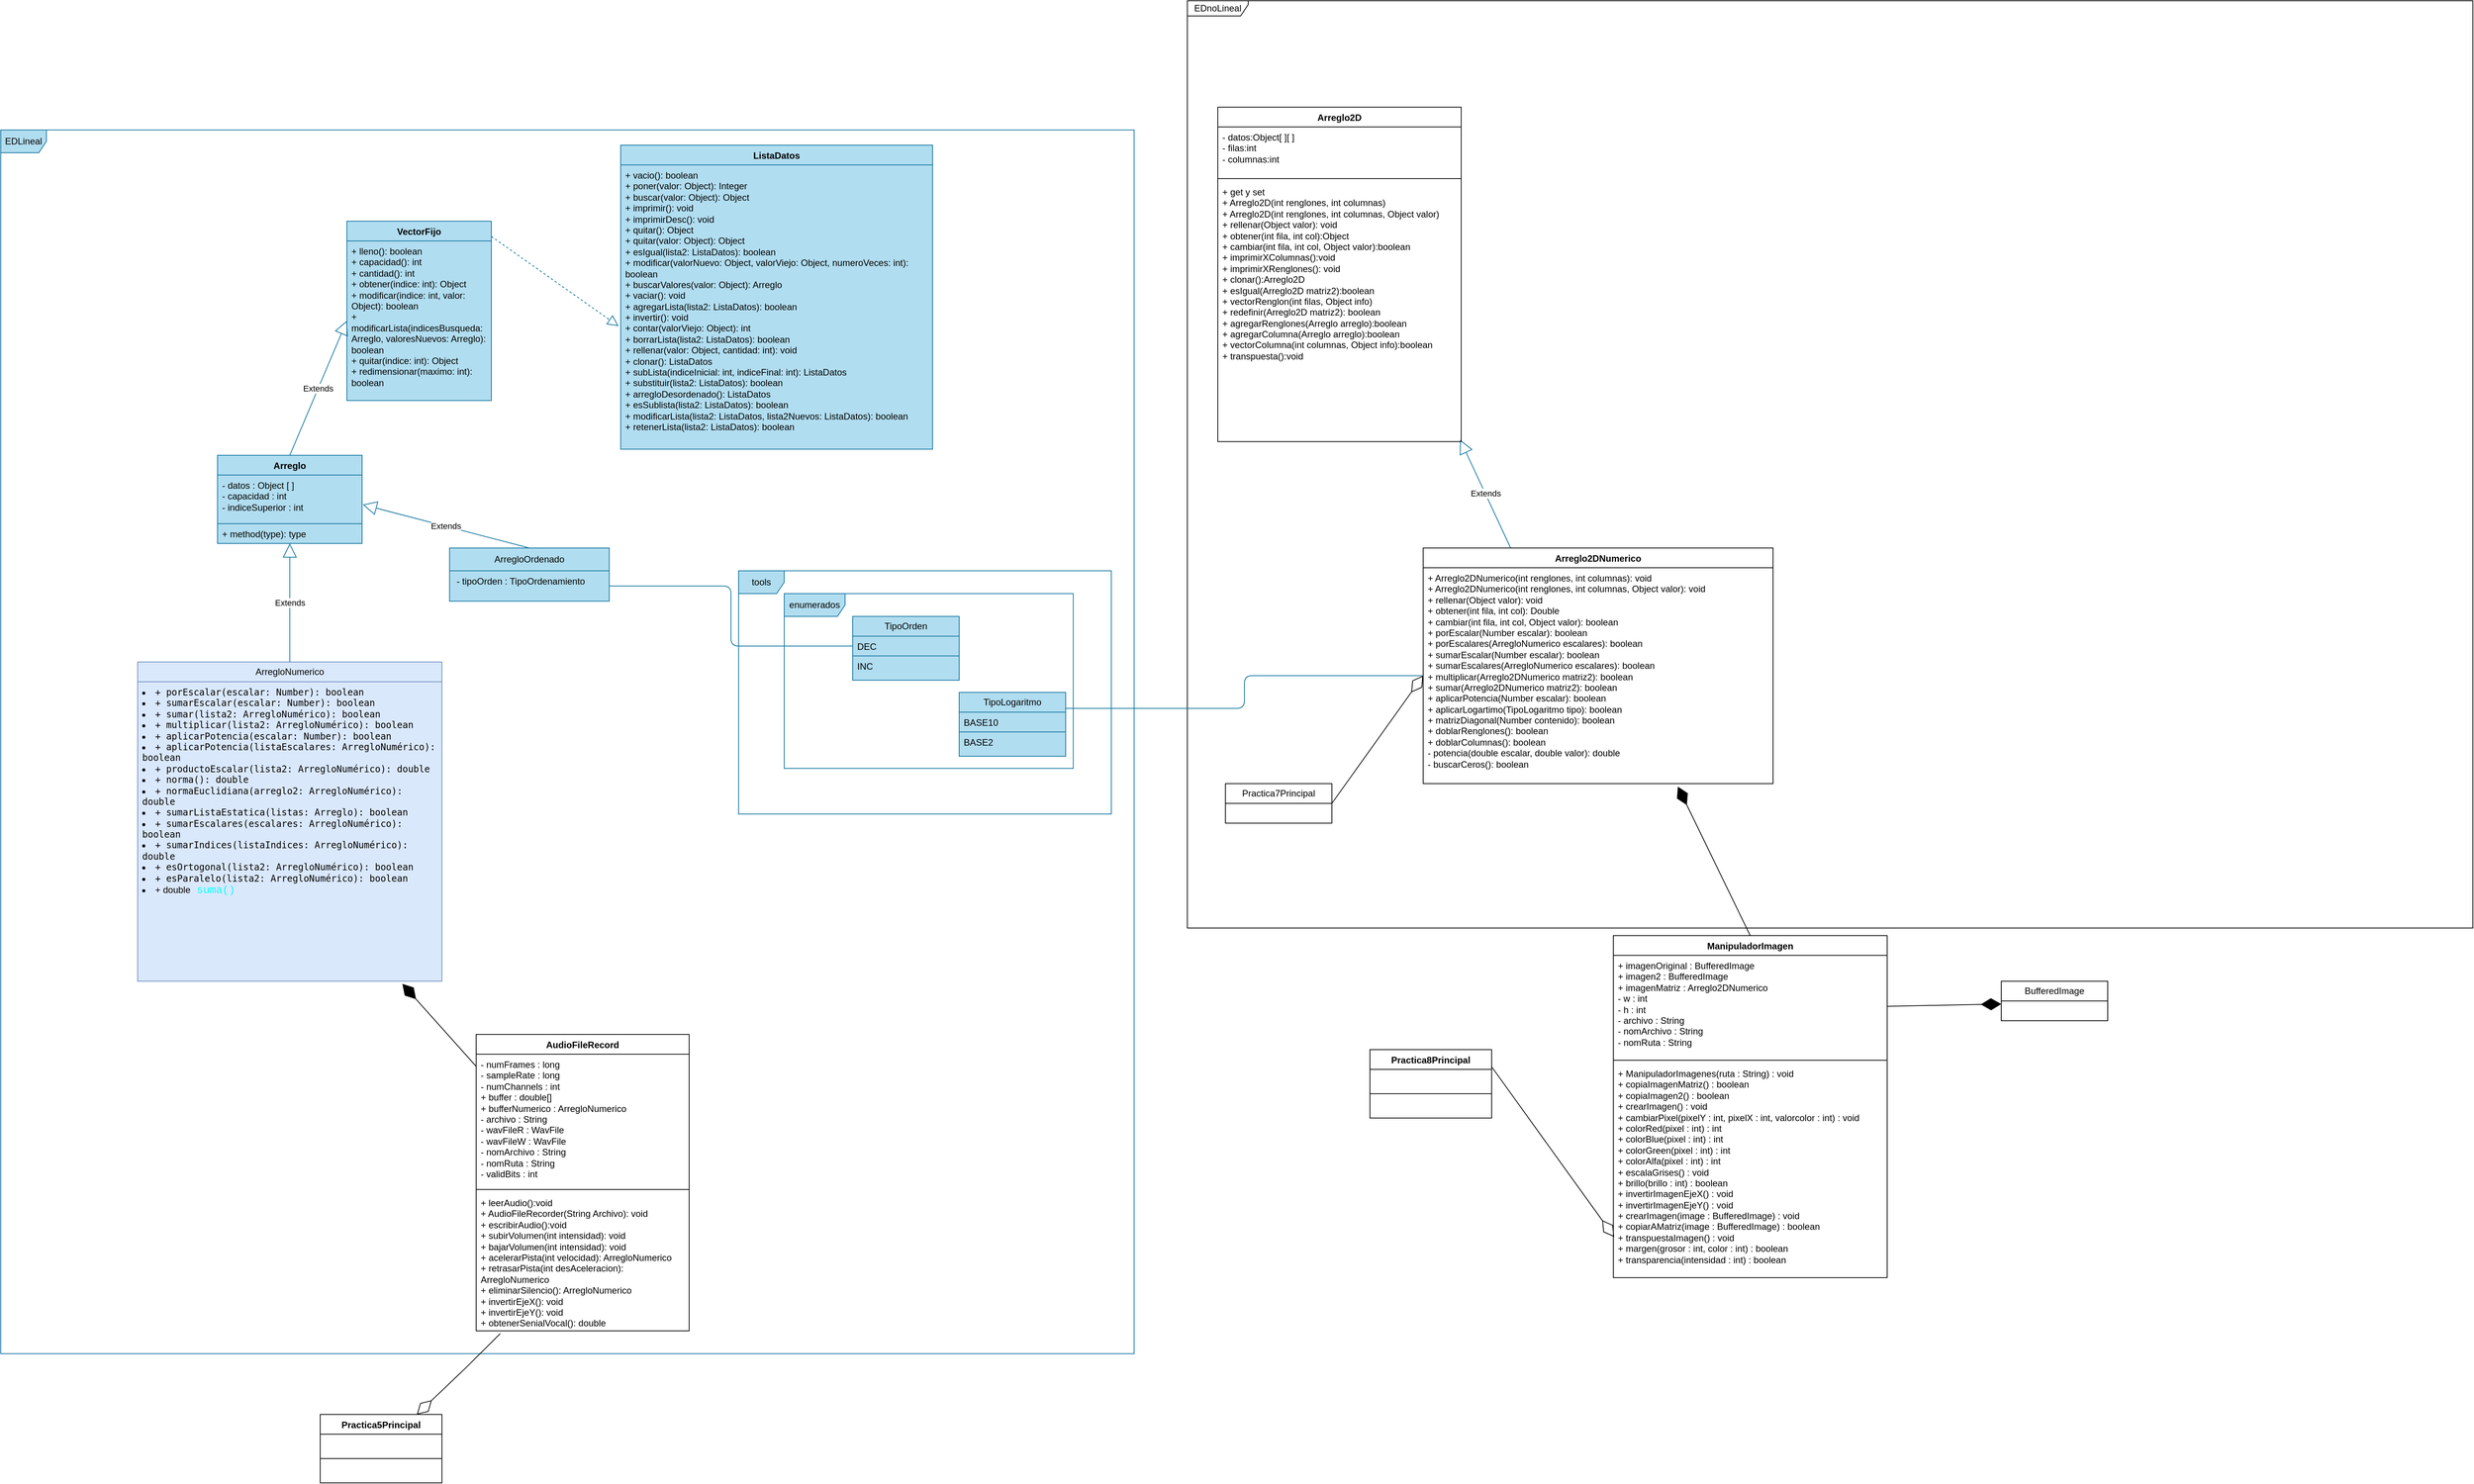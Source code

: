 <mxfile>
    <diagram id="Ew8yXwdpUrjKyERuwxty" name="Page-1">
        <mxGraphModel dx="1654" dy="2131" grid="1" gridSize="10" guides="1" tooltips="1" connect="1" arrows="1" fold="1" page="1" pageScale="1" pageWidth="850" pageHeight="1100" math="0" shadow="0">
            <root>
                <mxCell id="0"/>
                <mxCell id="1" parent="0"/>
                <mxCell id="2" value="ListaDatos" style="swimlane;fontStyle=1;align=center;verticalAlign=top;childLayout=stackLayout;horizontal=1;startSize=26;horizontalStack=0;resizeParent=1;resizeParentMax=0;resizeLast=0;collapsible=1;marginBottom=0;whiteSpace=wrap;html=1;fillColor=#b1ddf0;strokeColor=#10739e;" parent="1" vertex="1">
                    <mxGeometry x="865" y="60" width="410" height="400" as="geometry"/>
                </mxCell>
                <mxCell id="5" value="&lt;div&gt;&lt;font&gt;+ vacio(): boolean&lt;/font&gt;&lt;/div&gt;&lt;div&gt;&lt;font&gt;+ poner(valor: Object): Integer&lt;/font&gt;&lt;/div&gt;&lt;div&gt;&lt;font&gt;+ buscar(valor: Object): Object&lt;/font&gt;&lt;/div&gt;&lt;div&gt;&lt;font&gt;+ imprimir(): void&lt;/font&gt;&lt;/div&gt;&lt;div&gt;&lt;font&gt;+ imprimirDesc(): void&lt;/font&gt;&lt;/div&gt;&lt;div&gt;&lt;font&gt;+ quitar(): Object&lt;/font&gt;&lt;/div&gt;&lt;div&gt;&lt;font&gt;+ quitar(valor: Object): Object&lt;/font&gt;&lt;/div&gt;&lt;div&gt;&lt;font&gt;+ esIgual(lista2: ListaDatos): boolean&lt;/font&gt;&lt;/div&gt;&lt;div&gt;&lt;font&gt;+ modificar(valorNuevo: Object, valorViejo: Object, numeroVeces: int): boolean&lt;/font&gt;&lt;/div&gt;&lt;div&gt;&lt;font&gt;+ buscarValores(valor: Object): Arreglo&lt;/font&gt;&lt;/div&gt;&lt;div&gt;&lt;font&gt;+ vaciar(): void&lt;/font&gt;&lt;/div&gt;&lt;div&gt;&lt;font&gt;+ agregarLista(lista2: ListaDatos): boolean&lt;/font&gt;&lt;/div&gt;&lt;div&gt;&lt;font&gt;+ invertir(): void&lt;/font&gt;&lt;/div&gt;&lt;div&gt;&lt;font&gt;+ contar(valorViejo: Object): int&lt;/font&gt;&lt;/div&gt;&lt;div&gt;&lt;font&gt;+ borrarLista(lista2: ListaDatos): boolean&lt;/font&gt;&lt;/div&gt;&lt;div&gt;&lt;font&gt;+ rellenar(valor: Object, cantidad: int): void&lt;/font&gt;&lt;/div&gt;&lt;div&gt;&lt;font&gt;+ clonar(): ListaDatos&lt;/font&gt;&lt;/div&gt;&lt;div&gt;&lt;font&gt;+ subLista(indiceInicial: int, indiceFinal: int): ListaDatos&lt;/font&gt;&lt;/div&gt;&lt;div&gt;&lt;font&gt;+ substituir(lista2: ListaDatos): boolean&lt;/font&gt;&lt;/div&gt;&lt;div&gt;&lt;font&gt;+ arregloDesordenado(): ListaDatos&lt;/font&gt;&lt;/div&gt;&lt;div&gt;&lt;font&gt;+ esSublista(lista2: ListaDatos): boolean&lt;/font&gt;&lt;/div&gt;&lt;div&gt;&lt;font&gt;+ modificarLista(lista2: ListaDatos, lista2Nuevos: ListaDatos): boolean&lt;/font&gt;&lt;/div&gt;&lt;div&gt;&lt;font&gt;+ retenerLista(lista2: ListaDatos): boolean&lt;/font&gt;&lt;/div&gt;" style="text;strokeColor=#10739e;fillColor=#b1ddf0;align=left;verticalAlign=top;spacingLeft=4;spacingRight=4;overflow=hidden;rotatable=0;points=[[0,0.5],[1,0.5]];portConstraint=eastwest;whiteSpace=wrap;html=1;" parent="2" vertex="1">
                    <mxGeometry y="26" width="410" height="374" as="geometry"/>
                </mxCell>
                <mxCell id="11" value="VectorFijo" style="swimlane;fontStyle=1;align=center;verticalAlign=top;childLayout=stackLayout;horizontal=1;startSize=26;horizontalStack=0;resizeParent=1;resizeParentMax=0;resizeLast=0;collapsible=1;marginBottom=0;whiteSpace=wrap;html=1;fillColor=#b1ddf0;strokeColor=#10739e;" parent="1" vertex="1">
                    <mxGeometry x="505" y="160" width="190" height="236" as="geometry"/>
                </mxCell>
                <mxCell id="14" value="&lt;div&gt;&lt;font&gt;+ lleno(): boolean&lt;/font&gt;&lt;/div&gt;&lt;div&gt;&lt;font&gt;+ capacidad(): int&lt;/font&gt;&lt;/div&gt;&lt;div&gt;&lt;font&gt;+ cantidad(): int&lt;/font&gt;&lt;/div&gt;&lt;div&gt;&lt;font&gt;+ obtener(indice: int): Object&lt;/font&gt;&lt;/div&gt;&lt;div&gt;&lt;font&gt;+ modificar(indice: int, valor: Object): boolean&lt;/font&gt;&lt;/div&gt;&lt;div&gt;&lt;font&gt;+ modificarLista(indicesBusqueda: Arreglo, valoresNuevos: Arreglo): boolean&lt;/font&gt;&lt;/div&gt;&lt;div&gt;&lt;font&gt;+ quitar(indice: int): Object&lt;/font&gt;&lt;/div&gt;&lt;div&gt;&lt;font&gt;+ redimensionar(maximo: int): boolean&lt;/font&gt;&lt;/div&gt;" style="text;strokeColor=#10739e;fillColor=#b1ddf0;align=left;verticalAlign=top;spacingLeft=4;spacingRight=4;overflow=hidden;rotatable=0;points=[[0,0.5],[1,0.5]];portConstraint=eastwest;whiteSpace=wrap;html=1;" parent="11" vertex="1">
                    <mxGeometry y="26" width="190" height="210" as="geometry"/>
                </mxCell>
                <mxCell id="15" value="" style="endArrow=block;dashed=1;endFill=0;endSize=12;html=1;exitX=1;exitY=0.085;exitDx=0;exitDy=0;exitPerimeter=0;entryX=-0.007;entryY=0.567;entryDx=0;entryDy=0;entryPerimeter=0;fillColor=#b1ddf0;strokeColor=#10739e;" parent="1" source="11" target="5" edge="1">
                    <mxGeometry width="160" relative="1" as="geometry">
                        <mxPoint x="65" y="500" as="sourcePoint"/>
                        <mxPoint x="225" y="500" as="targetPoint"/>
                    </mxGeometry>
                </mxCell>
                <mxCell id="16" value="Arreglo" style="swimlane;fontStyle=1;align=center;verticalAlign=top;childLayout=stackLayout;horizontal=1;startSize=26;horizontalStack=0;resizeParent=1;resizeParentMax=0;resizeLast=0;collapsible=1;marginBottom=0;whiteSpace=wrap;html=1;fillColor=#b1ddf0;strokeColor=#10739e;" parent="1" vertex="1">
                    <mxGeometry x="335" y="468" width="190" height="116" as="geometry"/>
                </mxCell>
                <mxCell id="17" value="- datos : &lt;span class=&quot;hljs-keyword&quot;&gt;Object&amp;nbsp;&lt;/span&gt;[ ]&amp;nbsp;&lt;br&gt;- capacidad : &lt;span class=&quot;hljs-type&quot;&gt;int&lt;/span&gt;&amp;nbsp;&lt;br&gt;- indiceSuperior : &lt;span class=&quot;hljs-type&quot;&gt;int&lt;/span&gt;" style="text;strokeColor=#10739e;fillColor=#b1ddf0;align=left;verticalAlign=top;spacingLeft=4;spacingRight=4;overflow=hidden;rotatable=0;points=[[0,0.5],[1,0.5]];portConstraint=eastwest;whiteSpace=wrap;html=1;" parent="16" vertex="1">
                    <mxGeometry y="26" width="190" height="64" as="geometry"/>
                </mxCell>
                <mxCell id="19" value="+ method(type): type" style="text;strokeColor=#10739e;fillColor=#b1ddf0;align=left;verticalAlign=top;spacingLeft=4;spacingRight=4;overflow=hidden;rotatable=0;points=[[0,0.5],[1,0.5]];portConstraint=eastwest;whiteSpace=wrap;html=1;" parent="16" vertex="1">
                    <mxGeometry y="90" width="190" height="26" as="geometry"/>
                </mxCell>
                <mxCell id="20" value="Extends" style="endArrow=block;endSize=16;endFill=0;html=1;exitX=0.5;exitY=0;exitDx=0;exitDy=0;entryX=0;entryY=0.5;entryDx=0;entryDy=0;fillColor=#b1ddf0;strokeColor=#10739e;" parent="1" source="16" target="14" edge="1">
                    <mxGeometry width="160" relative="1" as="geometry">
                        <mxPoint x="345" y="500" as="sourcePoint"/>
                        <mxPoint x="505" y="500" as="targetPoint"/>
                    </mxGeometry>
                </mxCell>
                <mxCell id="21" value="ArregloOrdenado" style="swimlane;fontStyle=0;childLayout=stackLayout;horizontal=1;startSize=30;fillColor=#b1ddf0;horizontalStack=0;resizeParent=1;resizeParentMax=0;resizeLast=0;collapsible=1;marginBottom=0;whiteSpace=wrap;html=1;strokeColor=#10739e;" parent="1" vertex="1">
                    <mxGeometry x="640" y="590" width="210" height="70" as="geometry"/>
                </mxCell>
                <mxCell id="22" value="&amp;nbsp;- tipoOrden : TipoOrdenamiento" style="text;strokeColor=#10739e;fillColor=#b1ddf0;align=left;verticalAlign=top;spacingLeft=4;spacingRight=4;overflow=hidden;rotatable=0;points=[[0,0.5],[1,0.5]];portConstraint=eastwest;whiteSpace=wrap;html=1;" parent="21" vertex="1">
                    <mxGeometry y="30" width="210" height="40" as="geometry"/>
                </mxCell>
                <mxCell id="25" value="Extends" style="endArrow=block;endSize=16;endFill=0;html=1;entryX=1.005;entryY=0.609;entryDx=0;entryDy=0;entryPerimeter=0;exitX=0.5;exitY=0;exitDx=0;exitDy=0;fillColor=#b1ddf0;strokeColor=#10739e;" parent="1" source="21" target="17" edge="1">
                    <mxGeometry x="0.003" width="160" relative="1" as="geometry">
                        <mxPoint x="600" y="820" as="sourcePoint"/>
                        <mxPoint x="760" y="820" as="targetPoint"/>
                        <mxPoint as="offset"/>
                    </mxGeometry>
                </mxCell>
                <mxCell id="26" value="EDLineal" style="shape=umlFrame;whiteSpace=wrap;html=1;pointerEvents=0;fillColor=#b1ddf0;strokeColor=#10739e;" parent="1" vertex="1">
                    <mxGeometry x="50" y="40" width="1490" height="1610" as="geometry"/>
                </mxCell>
                <mxCell id="28" value="TipoOrden" style="swimlane;fontStyle=0;childLayout=stackLayout;horizontal=1;startSize=26;fillColor=#b1ddf0;horizontalStack=0;resizeParent=1;resizeParentMax=0;resizeLast=0;collapsible=1;marginBottom=0;whiteSpace=wrap;html=1;strokeColor=#10739e;" parent="1" vertex="1">
                    <mxGeometry x="1170" y="680" width="140" height="84" as="geometry"/>
                </mxCell>
                <mxCell id="29" value="DEC" style="text;strokeColor=#10739e;fillColor=#b1ddf0;align=left;verticalAlign=top;spacingLeft=4;spacingRight=4;overflow=hidden;rotatable=0;points=[[0,0.5],[1,0.5]];portConstraint=eastwest;whiteSpace=wrap;html=1;" parent="28" vertex="1">
                    <mxGeometry y="26" width="140" height="26" as="geometry"/>
                </mxCell>
                <mxCell id="31" value="INC" style="text;strokeColor=#10739e;fillColor=#b1ddf0;align=left;verticalAlign=top;spacingLeft=4;spacingRight=4;overflow=hidden;rotatable=0;points=[[0,0.5],[1,0.5]];portConstraint=eastwest;whiteSpace=wrap;html=1;" parent="28" vertex="1">
                    <mxGeometry y="52" width="140" height="32" as="geometry"/>
                </mxCell>
                <mxCell id="32" value="enumerados" style="shape=umlFrame;whiteSpace=wrap;html=1;pointerEvents=0;width=80;height=30;fillColor=#b1ddf0;strokeColor=#10739e;" parent="1" vertex="1">
                    <mxGeometry x="1080" y="650" width="380" height="230" as="geometry"/>
                </mxCell>
                <mxCell id="33" value="tools" style="shape=umlFrame;whiteSpace=wrap;html=1;pointerEvents=0;fillColor=#b1ddf0;strokeColor=#10739e;" parent="1" vertex="1">
                    <mxGeometry x="1020" y="620" width="490" height="320" as="geometry"/>
                </mxCell>
                <mxCell id="34" value="" style="endArrow=none;html=1;edgeStyle=orthogonalEdgeStyle;entryX=0;entryY=0.5;entryDx=0;entryDy=0;exitX=1;exitY=0.5;exitDx=0;exitDy=0;fillColor=#b1ddf0;strokeColor=#10739e;" parent="1" source="22" target="29" edge="1">
                    <mxGeometry relative="1" as="geometry">
                        <mxPoint x="950" y="910" as="sourcePoint"/>
                        <mxPoint x="1110" y="910" as="targetPoint"/>
                    </mxGeometry>
                </mxCell>
                <mxCell id="35" value="ArregloNumerico" style="swimlane;fontStyle=0;childLayout=stackLayout;horizontal=1;startSize=26;fillColor=#dae8fc;horizontalStack=0;resizeParent=1;resizeParentMax=0;resizeLast=0;collapsible=1;marginBottom=0;whiteSpace=wrap;html=1;strokeColor=#6c8ebf;" parent="1" vertex="1">
                    <mxGeometry x="230" y="740" width="400" height="420" as="geometry"/>
                </mxCell>
                <mxCell id="36" value="&lt;li data-sourcepos=&quot;8:5-8:46&quot;&gt;&lt;code&gt;+ porEscalar(escalar: Number): boolean&lt;/code&gt;&lt;/li&gt;&lt;li data-sourcepos=&quot;9:5-9:48&quot;&gt;&lt;code&gt;+ sumarEscalar(escalar: Number): boolean&lt;/code&gt;&lt;/li&gt;&lt;li data-sourcepos=&quot;10:5-10:49&quot;&gt;&lt;code&gt;+ sumar(lista2: ArregloNumérico): boolean&lt;/code&gt;&lt;/li&gt;&lt;li data-sourcepos=&quot;11:5-11:55&quot;&gt;&lt;code&gt;+ multiplicar(lista2: ArregloNumérico): boolean&lt;/code&gt;&lt;/li&gt;&lt;li data-sourcepos=&quot;12:5-12:51&quot;&gt;&lt;code&gt;+ aplicarPotencia(escalar: Number): boolean&lt;/code&gt;&lt;/li&gt;&lt;li data-sourcepos=&quot;13:5-13:67&quot;&gt;&lt;code&gt;+ aplicarPotencia(listaEscalares: ArregloNumérico): boolean&lt;/code&gt;&lt;/li&gt;&lt;li data-sourcepos=&quot;14:5-14:58&quot;&gt;&lt;code&gt;+ productoEscalar(lista2: ArregloNumérico): double&lt;/code&gt;&lt;/li&gt;&lt;li data-sourcepos=&quot;15:5-15:25&quot;&gt;&lt;code&gt;+ norma(): double&lt;/code&gt;&lt;/li&gt;&lt;li data-sourcepos=&quot;16:5-16:60&quot;&gt;&lt;code&gt;+ normaEuclidiana(arreglo2: ArregloNumérico): double&lt;/code&gt;&lt;/li&gt;&lt;li data-sourcepos=&quot;17:5-17:54&quot;&gt;&lt;code&gt;+ sumarListaEstatica(listas: Arreglo): boolean&lt;/code&gt;&lt;/li&gt;&lt;li data-sourcepos=&quot;18:5-18:61&quot;&gt;&lt;code&gt;+ sumarEscalares(escalares: ArregloNumérico): boolean&lt;/code&gt;&lt;/li&gt;&lt;li data-sourcepos=&quot;19:5-19:61&quot;&gt;&lt;code&gt;+ sumarIndices(listaIndices: ArregloNumérico): double&lt;/code&gt;&lt;/li&gt;&lt;li data-sourcepos=&quot;20:5-20:55&quot;&gt;&lt;code&gt;+ esOrtogonal(lista2: ArregloNumérico): boolean&lt;/code&gt;&lt;/li&gt;&lt;li data-sourcepos=&quot;21:5-22:0&quot;&gt;&lt;code&gt;+ esParalelo(lista2: ArregloNumérico): boolean&lt;/code&gt;&lt;/li&gt;&lt;li data-sourcepos=&quot;21:5-22:0&quot;&gt;&lt;span style=&quot;background-color: rgba(255, 255, 255, 0.1);&quot;&gt;+&amp;nbsp;&lt;/span&gt;double&lt;font face=&quot;Consolas, Courier New, monospace&quot; color=&quot;#00ffff&quot;&gt;&lt;span style=&quot;font-size: 14px; white-space: pre;&quot;&gt;&amp;nbsp;suma()&lt;/span&gt;&lt;/font&gt;&lt;/li&gt;" style="text;strokeColor=#6c8ebf;fillColor=#dae8fc;align=left;verticalAlign=top;spacingLeft=4;spacingRight=4;overflow=hidden;rotatable=0;points=[[0,0.5],[1,0.5]];portConstraint=eastwest;whiteSpace=wrap;html=1;" parent="35" vertex="1">
                    <mxGeometry y="26" width="400" height="394" as="geometry"/>
                </mxCell>
                <mxCell id="39" value="Extends" style="endArrow=block;endSize=16;endFill=0;html=1;fillColor=#b1ddf0;strokeColor=#10739e;entryX=0.996;entryY=0.993;entryDx=0;entryDy=0;exitX=0.25;exitY=0;exitDx=0;exitDy=0;entryPerimeter=0;" parent="1" source="65" target="63" edge="1">
                    <mxGeometry x="0.003" width="160" relative="1" as="geometry">
                        <mxPoint x="1850.005" y="564" as="sourcePoint"/>
                        <mxPoint x="1908.24" y="370" as="targetPoint"/>
                        <mxPoint as="offset"/>
                        <Array as="points"/>
                    </mxGeometry>
                </mxCell>
                <mxCell id="44" value="AudioFileRecord" style="swimlane;fontStyle=1;align=center;verticalAlign=top;childLayout=stackLayout;horizontal=1;startSize=26;horizontalStack=0;resizeParent=1;resizeParentMax=0;resizeLast=0;collapsible=1;marginBottom=0;whiteSpace=wrap;html=1;" parent="1" vertex="1">
                    <mxGeometry x="675" y="1230" width="280" height="390" as="geometry"/>
                </mxCell>
                <mxCell id="45" value="&lt;div&gt;- numFrames : long&lt;/div&gt;&lt;div&gt;- sampleRate : long&lt;/div&gt;&lt;div&gt;- numChannels : int&lt;/div&gt;&lt;div&gt;+ buffer : double[]&lt;/div&gt;&lt;div&gt;+ bufferNumerico : ArregloNumerico&lt;/div&gt;&lt;div&gt;- archivo : String&lt;/div&gt;&lt;div&gt;- wavFileR : WavFile&lt;/div&gt;&lt;div&gt;- wavFileW : WavFile&lt;/div&gt;&lt;div&gt;- nomArchivo : String&lt;/div&gt;&lt;div&gt;- nomRuta : String&lt;/div&gt;&lt;div&gt;- validBits : int&lt;/div&gt;&lt;div&gt;&lt;br style=&quot;color: rgb(63, 63, 63);&quot;&gt;&lt;/div&gt;" style="text;strokeColor=none;fillColor=none;align=left;verticalAlign=top;spacingLeft=4;spacingRight=4;overflow=hidden;rotatable=0;points=[[0,0.5],[1,0.5]];portConstraint=eastwest;whiteSpace=wrap;html=1;" parent="44" vertex="1">
                    <mxGeometry y="26" width="280" height="174" as="geometry"/>
                </mxCell>
                <mxCell id="46" value="" style="line;strokeWidth=1;fillColor=none;align=left;verticalAlign=middle;spacingTop=-1;spacingLeft=3;spacingRight=3;rotatable=0;labelPosition=right;points=[];portConstraint=eastwest;strokeColor=inherit;" parent="44" vertex="1">
                    <mxGeometry y="200" width="280" height="8" as="geometry"/>
                </mxCell>
                <mxCell id="47" value="&lt;div&gt;&lt;font&gt;+ leerAudio():void&lt;/font&gt;&lt;/div&gt;&lt;div&gt;&lt;font&gt;+ AudioFileRecorder(String Archivo): void&lt;/font&gt;&lt;/div&gt;&lt;div&gt;&lt;font&gt;+ escribirAudio():void&lt;/font&gt;&lt;/div&gt;&lt;div&gt;&lt;font&gt;+ subirVolumen(int intensidad): void&lt;/font&gt;&lt;/div&gt;&lt;div&gt;&lt;font&gt;+ bajarVolumen(int intensidad): void&lt;/font&gt;&lt;/div&gt;&lt;div&gt;&lt;font&gt;+ acelerarPista(int velocidad): ArregloNumerico&lt;/font&gt;&lt;/div&gt;&lt;div&gt;&lt;font&gt;+ retrasarPista(int desAceleracion): ArregloNumerico&lt;/font&gt;&lt;/div&gt;&lt;div&gt;&lt;font&gt;+ eliminarSilencio(): ArregloNumerico&lt;/font&gt;&lt;/div&gt;&lt;div&gt;&lt;font&gt;+ invertirEjeX(): void&lt;/font&gt;&lt;/div&gt;&lt;div&gt;&lt;font&gt;+ invertirEjeY(): void&lt;/font&gt;&lt;/div&gt;&lt;div&gt;&lt;font&gt;+ obtenerSenialVocal(): double&lt;/font&gt;&lt;/div&gt;" style="text;strokeColor=none;fillColor=none;align=left;verticalAlign=top;spacingLeft=4;spacingRight=4;overflow=hidden;rotatable=0;points=[[0,0.5],[1,0.5]];portConstraint=eastwest;whiteSpace=wrap;html=1;" parent="44" vertex="1">
                    <mxGeometry y="208" width="280" height="182" as="geometry"/>
                </mxCell>
                <mxCell id="48" value="" style="endArrow=diamondThin;endFill=1;endSize=24;html=1;entryX=0.87;entryY=1.009;entryDx=0;entryDy=0;entryPerimeter=0;exitX=0;exitY=0.092;exitDx=0;exitDy=0;exitPerimeter=0;" parent="1" source="45" target="36" edge="1">
                    <mxGeometry width="160" relative="1" as="geometry">
                        <mxPoint x="650" y="1140" as="sourcePoint"/>
                        <mxPoint x="810" y="1140" as="targetPoint"/>
                    </mxGeometry>
                </mxCell>
                <mxCell id="53" value="Practica5Principal" style="swimlane;fontStyle=1;align=center;verticalAlign=top;childLayout=stackLayout;horizontal=1;startSize=26;horizontalStack=0;resizeParent=1;resizeParentMax=0;resizeLast=0;collapsible=1;marginBottom=0;whiteSpace=wrap;html=1;" parent="1" vertex="1">
                    <mxGeometry x="470" y="1730" width="160" height="90" as="geometry"/>
                </mxCell>
                <mxCell id="55" value="" style="line;strokeWidth=1;fillColor=none;align=left;verticalAlign=middle;spacingTop=-1;spacingLeft=3;spacingRight=3;rotatable=0;labelPosition=right;points=[];portConstraint=eastwest;strokeColor=inherit;" parent="53" vertex="1">
                    <mxGeometry y="26" width="160" height="64" as="geometry"/>
                </mxCell>
                <mxCell id="59" value="" style="endArrow=diamondThin;endFill=0;endSize=24;html=1;exitX=0.113;exitY=1.02;exitDx=0;exitDy=0;exitPerimeter=0;" parent="1" source="47" target="53" edge="1">
                    <mxGeometry width="160" relative="1" as="geometry">
                        <mxPoint x="650" y="1560" as="sourcePoint"/>
                        <mxPoint x="810" y="1560" as="targetPoint"/>
                        <Array as="points">
                            <mxPoint x="660" y="1670"/>
                        </Array>
                    </mxGeometry>
                </mxCell>
                <mxCell id="60" value="Arreglo2D" style="swimlane;fontStyle=1;align=center;verticalAlign=top;childLayout=stackLayout;horizontal=1;startSize=26;horizontalStack=0;resizeParent=1;resizeParentMax=0;resizeLast=0;collapsible=1;marginBottom=0;whiteSpace=wrap;html=1;" parent="1" vertex="1">
                    <mxGeometry x="1650" y="10" width="320" height="440" as="geometry"/>
                </mxCell>
                <mxCell id="61" value="- datos:Object[ ][ ]&lt;div&gt;- filas:int&lt;/div&gt;&lt;div&gt;- columnas:int&lt;/div&gt;" style="text;strokeColor=none;fillColor=none;align=left;verticalAlign=top;spacingLeft=4;spacingRight=4;overflow=hidden;rotatable=0;points=[[0,0.5],[1,0.5]];portConstraint=eastwest;whiteSpace=wrap;html=1;" parent="60" vertex="1">
                    <mxGeometry y="26" width="320" height="64" as="geometry"/>
                </mxCell>
                <mxCell id="62" value="" style="line;strokeWidth=1;fillColor=none;align=left;verticalAlign=middle;spacingTop=-1;spacingLeft=3;spacingRight=3;rotatable=0;labelPosition=right;points=[];portConstraint=eastwest;strokeColor=inherit;" parent="60" vertex="1">
                    <mxGeometry y="90" width="320" height="8" as="geometry"/>
                </mxCell>
                <mxCell id="63" value="+ get y set&lt;br&gt;+ Arreglo2D(int renglones, int columnas)&lt;div&gt;+ Arreglo2D(&lt;span style=&quot;color: rgb(0, 0, 0); background-color: transparent;&quot;&gt;int renglones, int columnas, Object valor&lt;/span&gt;&lt;span style=&quot;background-color: transparent;&quot;&gt;)&lt;/span&gt;&lt;/div&gt;&lt;div&gt;&lt;span style=&quot;background-color: transparent;&quot;&gt;+ rellenar(Object valor): void&lt;/span&gt;&lt;/div&gt;&lt;div&gt;&lt;span style=&quot;background-color: transparent;&quot;&gt;+ obtener(int fila, int col):Object&lt;/span&gt;&lt;/div&gt;&lt;div&gt;&lt;span style=&quot;background-color: transparent;&quot;&gt;+ cambiar(int fila, int col, Object valor):boolean&lt;/span&gt;&lt;/div&gt;&lt;div&gt;&lt;span style=&quot;background-color: transparent;&quot;&gt;+ imprimirXColumnas():void&lt;/span&gt;&lt;/div&gt;&lt;div&gt;&lt;span style=&quot;background-color: transparent;&quot;&gt;+ imprimirXRenglones(): void&lt;/span&gt;&lt;/div&gt;&lt;div&gt;&lt;span style=&quot;background-color: transparent;&quot;&gt;+ clonar():Arreglo2D&lt;/span&gt;&lt;/div&gt;&lt;div&gt;&lt;span style=&quot;background-color: transparent;&quot;&gt;+ esIgual(Arreglo2D matriz2):boolean&lt;/span&gt;&lt;/div&gt;&lt;div&gt;&lt;span style=&quot;background-color: transparent;&quot;&gt;+ vectorRenglon(int filas, Object info)&lt;/span&gt;&lt;/div&gt;&lt;div&gt;&lt;span style=&quot;background-color: transparent;&quot;&gt;+ redefinir(Arreglo2D matriz2): boolean&lt;/span&gt;&lt;/div&gt;&lt;div&gt;&lt;span style=&quot;background-color: transparent;&quot;&gt;+ agregarRenglones(Arreglo arreglo):boolean&lt;/span&gt;&lt;/div&gt;&lt;div&gt;&lt;span style=&quot;background-color: transparent;&quot;&gt;+ agregarColumna(Arreglo arreglo):boolean&lt;/span&gt;&lt;/div&gt;&lt;div&gt;&lt;span style=&quot;background-color: transparent;&quot;&gt;+ vectorColumna(int columnas, Object info):boolean&lt;/span&gt;&lt;/div&gt;&lt;div&gt;&lt;span style=&quot;background-color: transparent;&quot;&gt;+ transpuesta():void&lt;/span&gt;&lt;/div&gt;" style="text;strokeColor=none;fillColor=none;align=left;verticalAlign=top;spacingLeft=4;spacingRight=4;overflow=hidden;rotatable=0;points=[[0,0.5],[1,0.5]];portConstraint=eastwest;whiteSpace=wrap;html=1;" parent="60" vertex="1">
                    <mxGeometry y="98" width="320" height="342" as="geometry"/>
                </mxCell>
                <mxCell id="64" value="EDnoLineal" style="shape=umlFrame;whiteSpace=wrap;html=1;pointerEvents=0;width=80;height=20;" parent="1" vertex="1">
                    <mxGeometry x="1610" y="-130" width="1690" height="1220" as="geometry"/>
                </mxCell>
                <mxCell id="65" value="Arreglo2DNumerico" style="swimlane;fontStyle=1;align=center;verticalAlign=top;childLayout=stackLayout;horizontal=1;startSize=26;horizontalStack=0;resizeParent=1;resizeParentMax=0;resizeLast=0;collapsible=1;marginBottom=0;whiteSpace=wrap;html=1;" parent="1" vertex="1">
                    <mxGeometry x="1920" y="590" width="460" height="310" as="geometry"/>
                </mxCell>
                <mxCell id="68" value="&lt;div&gt;&lt;font color=&quot;#000000&quot;&gt;+ Arreglo2DNumerico(int renglones, int columnas): void&lt;/font&gt;&lt;/div&gt;&lt;div&gt;&lt;font color=&quot;#000000&quot;&gt;+ Arreglo2DNumerico(int renglones, int columnas, Object valor): void&lt;/font&gt;&lt;/div&gt;&lt;div&gt;&lt;font color=&quot;#000000&quot;&gt;+ rellenar(Object valor): void&lt;/font&gt;&lt;/div&gt;&lt;div&gt;&lt;font color=&quot;#000000&quot;&gt;+ obtener(int fila, int col): Double&lt;/font&gt;&lt;/div&gt;&lt;div&gt;&lt;font color=&quot;#000000&quot;&gt;+ cambiar(int fila, int col, Object valor): boolean&lt;/font&gt;&lt;/div&gt;&lt;div&gt;&lt;font color=&quot;#000000&quot;&gt;+ porEscalar(Number escalar): boolean&lt;/font&gt;&lt;/div&gt;&lt;div&gt;&lt;font color=&quot;#000000&quot;&gt;+ porEscalares(ArregloNumerico escalares): boolean&lt;/font&gt;&lt;/div&gt;&lt;div&gt;&lt;font color=&quot;#000000&quot;&gt;+ sumarEscalar(Number escalar): boolean&lt;/font&gt;&lt;/div&gt;&lt;div&gt;&lt;font color=&quot;#000000&quot;&gt;+ sumarEscalares(ArregloNumerico escalares): boolean&lt;/font&gt;&lt;/div&gt;&lt;div&gt;&lt;font color=&quot;#000000&quot;&gt;+ multiplicar(Arreglo2DNumerico matriz2): boolean&lt;/font&gt;&lt;/div&gt;&lt;div&gt;&lt;font color=&quot;#000000&quot;&gt;+ sumar(Arreglo2DNumerico matriz2): boolean&lt;/font&gt;&lt;/div&gt;&lt;div&gt;&lt;font color=&quot;#000000&quot;&gt;+ aplicarPotencia(Number escalar): boolean&lt;/font&gt;&lt;/div&gt;&lt;div&gt;&lt;font color=&quot;#000000&quot;&gt;+ aplicarLogartimo(TipoLogaritmo tipo): boolean&lt;/font&gt;&lt;/div&gt;&lt;div&gt;&lt;font color=&quot;#000000&quot;&gt;+ matrizDiagonal(Number contenido): boolean&lt;/font&gt;&lt;/div&gt;&lt;div&gt;&lt;font color=&quot;#000000&quot;&gt;+ doblarRenglones(): boolean&lt;/font&gt;&lt;/div&gt;&lt;div&gt;&lt;font color=&quot;#000000&quot;&gt;+ doblarColumnas(): boolean&lt;/font&gt;&lt;/div&gt;&lt;div&gt;&lt;font&gt;&lt;div style=&quot;&quot;&gt;- potencia(double escalar, double valor): double&lt;/div&gt;&lt;div style=&quot;&quot;&gt;- buscarCeros(): boolean&lt;/div&gt;&lt;/font&gt;&lt;/div&gt;" style="text;strokeColor=none;fillColor=none;align=left;verticalAlign=top;spacingLeft=4;spacingRight=4;overflow=hidden;rotatable=0;points=[[0,0.5],[1,0.5]];portConstraint=eastwest;whiteSpace=wrap;html=1;" parent="65" vertex="1">
                    <mxGeometry y="26" width="460" height="284" as="geometry"/>
                </mxCell>
                <mxCell id="69" value="Extends" style="endArrow=block;endSize=16;endFill=0;html=1;fillColor=#b1ddf0;strokeColor=#10739e;exitX=0.5;exitY=0;exitDx=0;exitDy=0;" parent="1" source="35" target="19" edge="1">
                    <mxGeometry x="0.003" width="160" relative="1" as="geometry">
                        <mxPoint x="502" y="750" as="sourcePoint"/>
                        <mxPoint x="560" y="556" as="targetPoint"/>
                        <mxPoint as="offset"/>
                    </mxGeometry>
                </mxCell>
                <mxCell id="70" value="TipoLogaritmo" style="swimlane;fontStyle=0;childLayout=stackLayout;horizontal=1;startSize=26;fillColor=#b1ddf0;horizontalStack=0;resizeParent=1;resizeParentMax=0;resizeLast=0;collapsible=1;marginBottom=0;whiteSpace=wrap;html=1;strokeColor=#10739e;" parent="1" vertex="1">
                    <mxGeometry x="1310" y="780" width="140" height="84" as="geometry"/>
                </mxCell>
                <mxCell id="71" value="BASE10" style="text;strokeColor=#10739e;fillColor=#b1ddf0;align=left;verticalAlign=top;spacingLeft=4;spacingRight=4;overflow=hidden;rotatable=0;points=[[0,0.5],[1,0.5]];portConstraint=eastwest;whiteSpace=wrap;html=1;" parent="70" vertex="1">
                    <mxGeometry y="26" width="140" height="26" as="geometry"/>
                </mxCell>
                <mxCell id="72" value="BASE2" style="text;strokeColor=#10739e;fillColor=#b1ddf0;align=left;verticalAlign=top;spacingLeft=4;spacingRight=4;overflow=hidden;rotatable=0;points=[[0,0.5],[1,0.5]];portConstraint=eastwest;whiteSpace=wrap;html=1;" parent="70" vertex="1">
                    <mxGeometry y="52" width="140" height="32" as="geometry"/>
                </mxCell>
                <mxCell id="73" value="" style="endArrow=none;html=1;edgeStyle=orthogonalEdgeStyle;entryX=0;entryY=0.5;entryDx=0;entryDy=0;exitX=1;exitY=0.25;exitDx=0;exitDy=0;fillColor=#b1ddf0;strokeColor=#10739e;" parent="1" source="70" target="68" edge="1">
                    <mxGeometry relative="1" as="geometry">
                        <mxPoint x="1670" y="1180" as="sourcePoint"/>
                        <mxPoint x="2075" y="1499" as="targetPoint"/>
                    </mxGeometry>
                </mxCell>
                <mxCell id="74" value="Practica7Principal" style="swimlane;fontStyle=0;childLayout=stackLayout;horizontal=1;startSize=26;fillColor=none;horizontalStack=0;resizeParent=1;resizeParentMax=0;resizeLast=0;collapsible=1;marginBottom=0;whiteSpace=wrap;html=1;" parent="1" vertex="1">
                    <mxGeometry x="1660" y="900" width="140" height="52" as="geometry"/>
                </mxCell>
                <mxCell id="78" value="" style="endArrow=diamondThin;endFill=0;endSize=24;html=1;entryX=0;entryY=0.5;entryDx=0;entryDy=0;exitX=1;exitY=0.5;exitDx=0;exitDy=0;" parent="1" source="74" target="68" edge="1">
                    <mxGeometry width="160" relative="1" as="geometry">
                        <mxPoint x="1760" y="888" as="sourcePoint"/>
                        <mxPoint x="1710" y="1186" as="targetPoint"/>
                        <Array as="points"/>
                    </mxGeometry>
                </mxCell>
                <mxCell id="83" value="ManipuladorImagen" style="swimlane;fontStyle=1;align=center;verticalAlign=top;childLayout=stackLayout;horizontal=1;startSize=26;horizontalStack=0;resizeParent=1;resizeParentMax=0;resizeLast=0;collapsible=1;marginBottom=0;whiteSpace=wrap;html=1;" vertex="1" parent="1">
                    <mxGeometry x="2170" y="1100" width="360" height="450" as="geometry"/>
                </mxCell>
                <mxCell id="84" value="&lt;div&gt;&lt;font color=&quot;#000000&quot;&gt;+ imagenOriginal : BufferedImage&lt;/font&gt;&lt;/div&gt;&lt;div&gt;&lt;font color=&quot;#000000&quot;&gt;+ imagen2 : BufferedImage&lt;/font&gt;&lt;/div&gt;&lt;div&gt;&lt;font color=&quot;#000000&quot;&gt;+ imagenMatriz : Arreglo2DNumerico&lt;/font&gt;&lt;/div&gt;&lt;div&gt;&lt;font color=&quot;#000000&quot;&gt;- w : int&lt;/font&gt;&lt;/div&gt;&lt;div&gt;&lt;font color=&quot;#000000&quot;&gt;- h : int&lt;/font&gt;&lt;/div&gt;&lt;div&gt;&lt;font color=&quot;#000000&quot;&gt;- archivo : String&lt;/font&gt;&lt;/div&gt;&lt;div&gt;&lt;font color=&quot;#000000&quot;&gt;- nomArchivo : String&lt;/font&gt;&lt;/div&gt;&lt;div&gt;&lt;font color=&quot;#000000&quot;&gt;- nomRuta : String&lt;/font&gt;&lt;/div&gt;" style="text;strokeColor=none;fillColor=none;align=left;verticalAlign=top;spacingLeft=4;spacingRight=4;overflow=hidden;rotatable=0;points=[[0,0.5],[1,0.5]];portConstraint=eastwest;whiteSpace=wrap;html=1;" vertex="1" parent="83">
                    <mxGeometry y="26" width="360" height="134" as="geometry"/>
                </mxCell>
                <mxCell id="85" value="" style="line;strokeWidth=1;fillColor=none;align=left;verticalAlign=middle;spacingTop=-1;spacingLeft=3;spacingRight=3;rotatable=0;labelPosition=right;points=[];portConstraint=eastwest;strokeColor=inherit;" vertex="1" parent="83">
                    <mxGeometry y="160" width="360" height="8" as="geometry"/>
                </mxCell>
                <mxCell id="86" value="&lt;div&gt;&lt;font color=&quot;#000000&quot;&gt;+ ManipuladorImagenes(ruta : String) : void&lt;/font&gt;&lt;/div&gt;&lt;div&gt;&lt;font color=&quot;#000000&quot;&gt;+ copiaImagenMatriz() : boolean&lt;/font&gt;&lt;/div&gt;&lt;div&gt;&lt;font color=&quot;#000000&quot;&gt;+ copiaImagen2() : boolean&lt;/font&gt;&lt;/div&gt;&lt;div&gt;&lt;font color=&quot;#000000&quot;&gt;+ crearImagen() : void&lt;/font&gt;&lt;/div&gt;&lt;div&gt;&lt;font color=&quot;#000000&quot;&gt;+ cambiarPixel(pixelY : int, pixelX : int, valorcolor : int) : void&lt;/font&gt;&lt;/div&gt;&lt;div&gt;&lt;font color=&quot;#000000&quot;&gt;+ colorRed(pixel : int) : int&lt;/font&gt;&lt;/div&gt;&lt;div&gt;&lt;font color=&quot;#000000&quot;&gt;+ colorBlue(pixel : int) : int&lt;/font&gt;&lt;/div&gt;&lt;div&gt;&lt;font color=&quot;#000000&quot;&gt;+ colorGreen(pixel : int) : int&lt;/font&gt;&lt;/div&gt;&lt;div&gt;&lt;font color=&quot;#000000&quot;&gt;+ colorAlfa(pixel : int) : int&lt;/font&gt;&lt;/div&gt;&lt;div&gt;&lt;font color=&quot;#000000&quot;&gt;+ escalaGrises() : void&lt;/font&gt;&lt;/div&gt;&lt;div&gt;&lt;font color=&quot;#000000&quot;&gt;+ brillo(brillo : int) : boolean&lt;/font&gt;&lt;/div&gt;&lt;div&gt;&lt;font color=&quot;#000000&quot;&gt;+ invertirImagenEjeX() : void&lt;/font&gt;&lt;/div&gt;&lt;div&gt;&lt;font color=&quot;#000000&quot;&gt;+ invertirImagenEjeY() : void&lt;/font&gt;&lt;/div&gt;&lt;div&gt;&lt;font color=&quot;#000000&quot;&gt;+ crearImagen(image : BufferedImage) : void&lt;/font&gt;&lt;/div&gt;&lt;div&gt;&lt;font color=&quot;#000000&quot;&gt;+ copiarAMatriz(image : BufferedImage) : boolean&lt;/font&gt;&lt;/div&gt;&lt;div&gt;&lt;font color=&quot;#000000&quot;&gt;+ transpuestaImagen() : void&lt;/font&gt;&lt;/div&gt;&lt;div&gt;&lt;font color=&quot;#000000&quot;&gt;+ margen(grosor : int, color : int) : boolean&lt;/font&gt;&lt;/div&gt;&lt;div&gt;&lt;font color=&quot;#000000&quot;&gt;+ transparencia(intensidad : int) : boolean&lt;/font&gt;&lt;/div&gt;" style="text;strokeColor=none;fillColor=none;align=left;verticalAlign=top;spacingLeft=4;spacingRight=4;overflow=hidden;rotatable=0;points=[[0,0.5],[1,0.5]];portConstraint=eastwest;whiteSpace=wrap;html=1;" vertex="1" parent="83">
                    <mxGeometry y="168" width="360" height="282" as="geometry"/>
                </mxCell>
                <mxCell id="87" value="&lt;span style=&quot;color: rgb(0, 0, 0); text-align: left;&quot;&gt;BufferedImage&lt;/span&gt;" style="swimlane;fontStyle=0;childLayout=stackLayout;horizontal=1;startSize=26;fillColor=none;horizontalStack=0;resizeParent=1;resizeParentMax=0;resizeLast=0;collapsible=1;marginBottom=0;whiteSpace=wrap;html=1;" vertex="1" parent="1">
                    <mxGeometry x="2680" y="1160" width="140" height="52" as="geometry"/>
                </mxCell>
                <mxCell id="91" value="" style="endArrow=diamondThin;endFill=1;endSize=24;html=1;exitX=1;exitY=0.5;exitDx=0;exitDy=0;" edge="1" parent="1" source="84">
                    <mxGeometry width="160" relative="1" as="geometry">
                        <mxPoint x="2560" y="1190" as="sourcePoint"/>
                        <mxPoint x="2680" y="1190" as="targetPoint"/>
                    </mxGeometry>
                </mxCell>
                <mxCell id="92" value="" style="endArrow=diamondThin;endFill=1;endSize=24;html=1;exitX=0.5;exitY=0;exitDx=0;exitDy=0;entryX=0.728;entryY=1.014;entryDx=0;entryDy=0;entryPerimeter=0;" edge="1" parent="1" source="83" target="68">
                    <mxGeometry width="160" relative="1" as="geometry">
                        <mxPoint x="2160" y="940" as="sourcePoint"/>
                        <mxPoint x="2320" y="940" as="targetPoint"/>
                    </mxGeometry>
                </mxCell>
                <mxCell id="93" value="Practica8Principal" style="swimlane;fontStyle=1;align=center;verticalAlign=top;childLayout=stackLayout;horizontal=1;startSize=26;horizontalStack=0;resizeParent=1;resizeParentMax=0;resizeLast=0;collapsible=1;marginBottom=0;whiteSpace=wrap;html=1;" vertex="1" parent="1">
                    <mxGeometry x="1850" y="1250" width="160" height="90" as="geometry"/>
                </mxCell>
                <mxCell id="95" value="" style="line;strokeWidth=1;fillColor=none;align=left;verticalAlign=middle;spacingTop=-1;spacingLeft=3;spacingRight=3;rotatable=0;labelPosition=right;points=[];portConstraint=eastwest;strokeColor=inherit;" vertex="1" parent="93">
                    <mxGeometry y="26" width="160" height="64" as="geometry"/>
                </mxCell>
                <mxCell id="97" value="" style="endArrow=diamondThin;endFill=0;endSize=24;html=1;entryX=0.003;entryY=0.81;entryDx=0;entryDy=0;exitX=1;exitY=0.25;exitDx=0;exitDy=0;entryPerimeter=0;" edge="1" parent="1" source="93" target="86">
                    <mxGeometry width="160" relative="1" as="geometry">
                        <mxPoint x="2000" y="1680" as="sourcePoint"/>
                        <mxPoint x="2120" y="1512" as="targetPoint"/>
                        <Array as="points"/>
                    </mxGeometry>
                </mxCell>
            </root>
        </mxGraphModel>
    </diagram>
</mxfile>